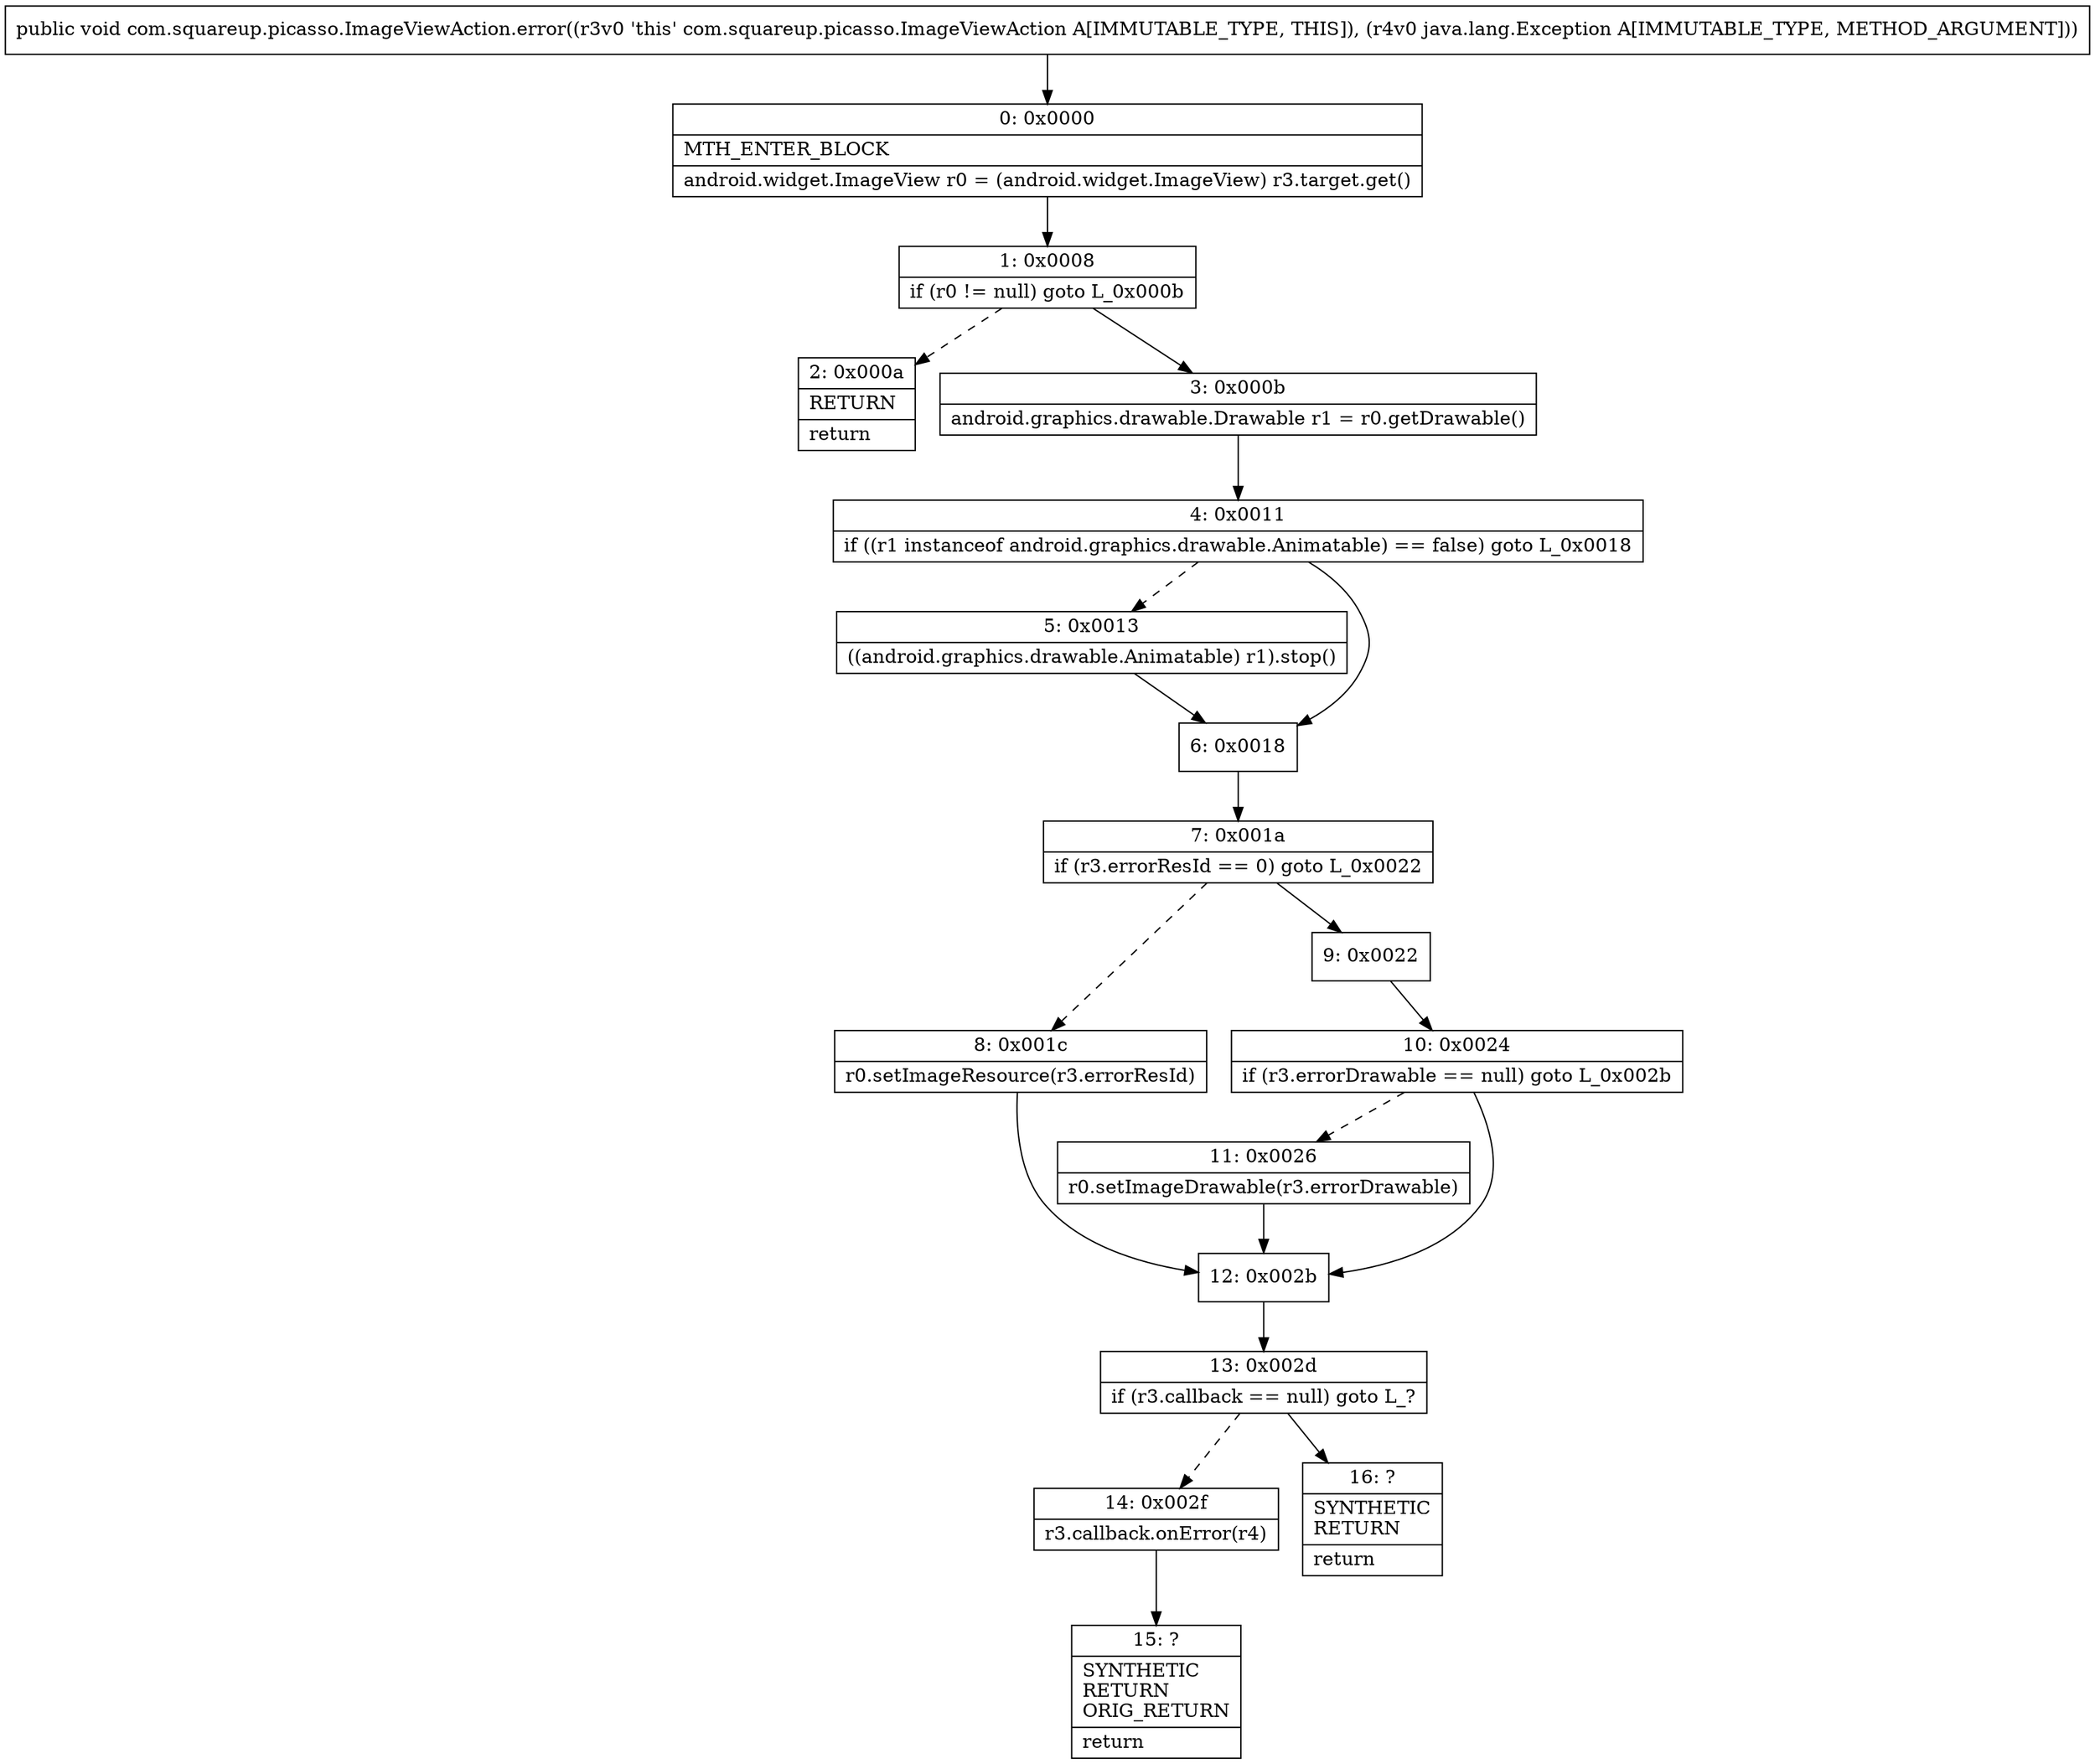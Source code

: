 digraph "CFG forcom.squareup.picasso.ImageViewAction.error(Ljava\/lang\/Exception;)V" {
Node_0 [shape=record,label="{0\:\ 0x0000|MTH_ENTER_BLOCK\l|android.widget.ImageView r0 = (android.widget.ImageView) r3.target.get()\l}"];
Node_1 [shape=record,label="{1\:\ 0x0008|if (r0 != null) goto L_0x000b\l}"];
Node_2 [shape=record,label="{2\:\ 0x000a|RETURN\l|return\l}"];
Node_3 [shape=record,label="{3\:\ 0x000b|android.graphics.drawable.Drawable r1 = r0.getDrawable()\l}"];
Node_4 [shape=record,label="{4\:\ 0x0011|if ((r1 instanceof android.graphics.drawable.Animatable) == false) goto L_0x0018\l}"];
Node_5 [shape=record,label="{5\:\ 0x0013|((android.graphics.drawable.Animatable) r1).stop()\l}"];
Node_6 [shape=record,label="{6\:\ 0x0018}"];
Node_7 [shape=record,label="{7\:\ 0x001a|if (r3.errorResId == 0) goto L_0x0022\l}"];
Node_8 [shape=record,label="{8\:\ 0x001c|r0.setImageResource(r3.errorResId)\l}"];
Node_9 [shape=record,label="{9\:\ 0x0022}"];
Node_10 [shape=record,label="{10\:\ 0x0024|if (r3.errorDrawable == null) goto L_0x002b\l}"];
Node_11 [shape=record,label="{11\:\ 0x0026|r0.setImageDrawable(r3.errorDrawable)\l}"];
Node_12 [shape=record,label="{12\:\ 0x002b}"];
Node_13 [shape=record,label="{13\:\ 0x002d|if (r3.callback == null) goto L_?\l}"];
Node_14 [shape=record,label="{14\:\ 0x002f|r3.callback.onError(r4)\l}"];
Node_15 [shape=record,label="{15\:\ ?|SYNTHETIC\lRETURN\lORIG_RETURN\l|return\l}"];
Node_16 [shape=record,label="{16\:\ ?|SYNTHETIC\lRETURN\l|return\l}"];
MethodNode[shape=record,label="{public void com.squareup.picasso.ImageViewAction.error((r3v0 'this' com.squareup.picasso.ImageViewAction A[IMMUTABLE_TYPE, THIS]), (r4v0 java.lang.Exception A[IMMUTABLE_TYPE, METHOD_ARGUMENT])) }"];
MethodNode -> Node_0;
Node_0 -> Node_1;
Node_1 -> Node_2[style=dashed];
Node_1 -> Node_3;
Node_3 -> Node_4;
Node_4 -> Node_5[style=dashed];
Node_4 -> Node_6;
Node_5 -> Node_6;
Node_6 -> Node_7;
Node_7 -> Node_8[style=dashed];
Node_7 -> Node_9;
Node_8 -> Node_12;
Node_9 -> Node_10;
Node_10 -> Node_11[style=dashed];
Node_10 -> Node_12;
Node_11 -> Node_12;
Node_12 -> Node_13;
Node_13 -> Node_14[style=dashed];
Node_13 -> Node_16;
Node_14 -> Node_15;
}


